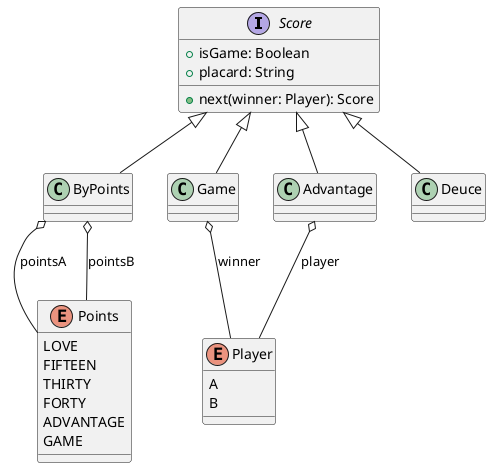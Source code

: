 @startuml
'https://plantuml.com/class-diagram

interface Score{
+next(winner: Player): Score
+isGame: Boolean
+placard: String
}

Score <|-- ByPoints
Score <|-- Game
Score <|-- Advantage
Score <|-- Deuce

enum Points{
   LOVE
   FIFTEEN
   THIRTY
   FORTY
   ADVANTAGE
   GAME
}

enum Player{
    A
    B
}

class ByPoints {
'+Points pointsA
'+Points pointsB
}
ByPoints o-- Points : pointsA
ByPoints o-- Points : pointsB

class Deuce {
}

class Advantage {
}

class Game {
}

Game o-- Player: winner
Advantage o-- Player: player

@enduml